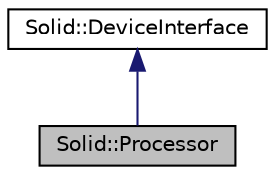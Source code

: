 digraph "Solid::Processor"
{
  edge [fontname="Helvetica",fontsize="10",labelfontname="Helvetica",labelfontsize="10"];
  node [fontname="Helvetica",fontsize="10",shape=record];
  Node0 [label="Solid::Processor",height=0.2,width=0.4,color="black", fillcolor="grey75", style="filled", fontcolor="black"];
  Node1 -> Node0 [dir="back",color="midnightblue",fontsize="10",style="solid",fontname="Helvetica"];
  Node1 [label="Solid::DeviceInterface",height=0.2,width=0.4,color="black", fillcolor="white", style="filled",URL="$classSolid_1_1DeviceInterface.html",tooltip="Base class of all the device interfaces. "];
}
